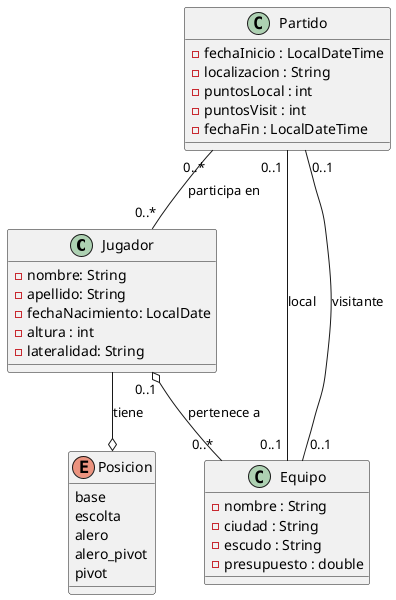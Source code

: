 @startuml

class Jugador {
    - nombre: String
    - apellido: String
    - fechaNacimiento: LocalDate
    - altura : int
    - lateralidad: String
}

enum Posicion {
    base
    escolta
    alero
    alero_pivot
    pivot
}

class Equipo {
    - nombre : String
    - ciudad : String
    - escudo : String
    - presupuesto : double
}

class Partido {
    - fechaInicio : LocalDateTime
    - localizacion : String
    - puntosLocal : int
    - puntosVisit : int
    - fechaFin : LocalDateTime
}

Jugador --o Posicion: tiene
Jugador "0..1" o-- "0..*" Equipo: pertenece a
Partido "0..1 " -- "0..1 " Equipo: local
Partido " 0..1" -- " 0..1" Equipo: visitante
Partido "0..*" -- "0..*" Jugador: participa en

@enduml
